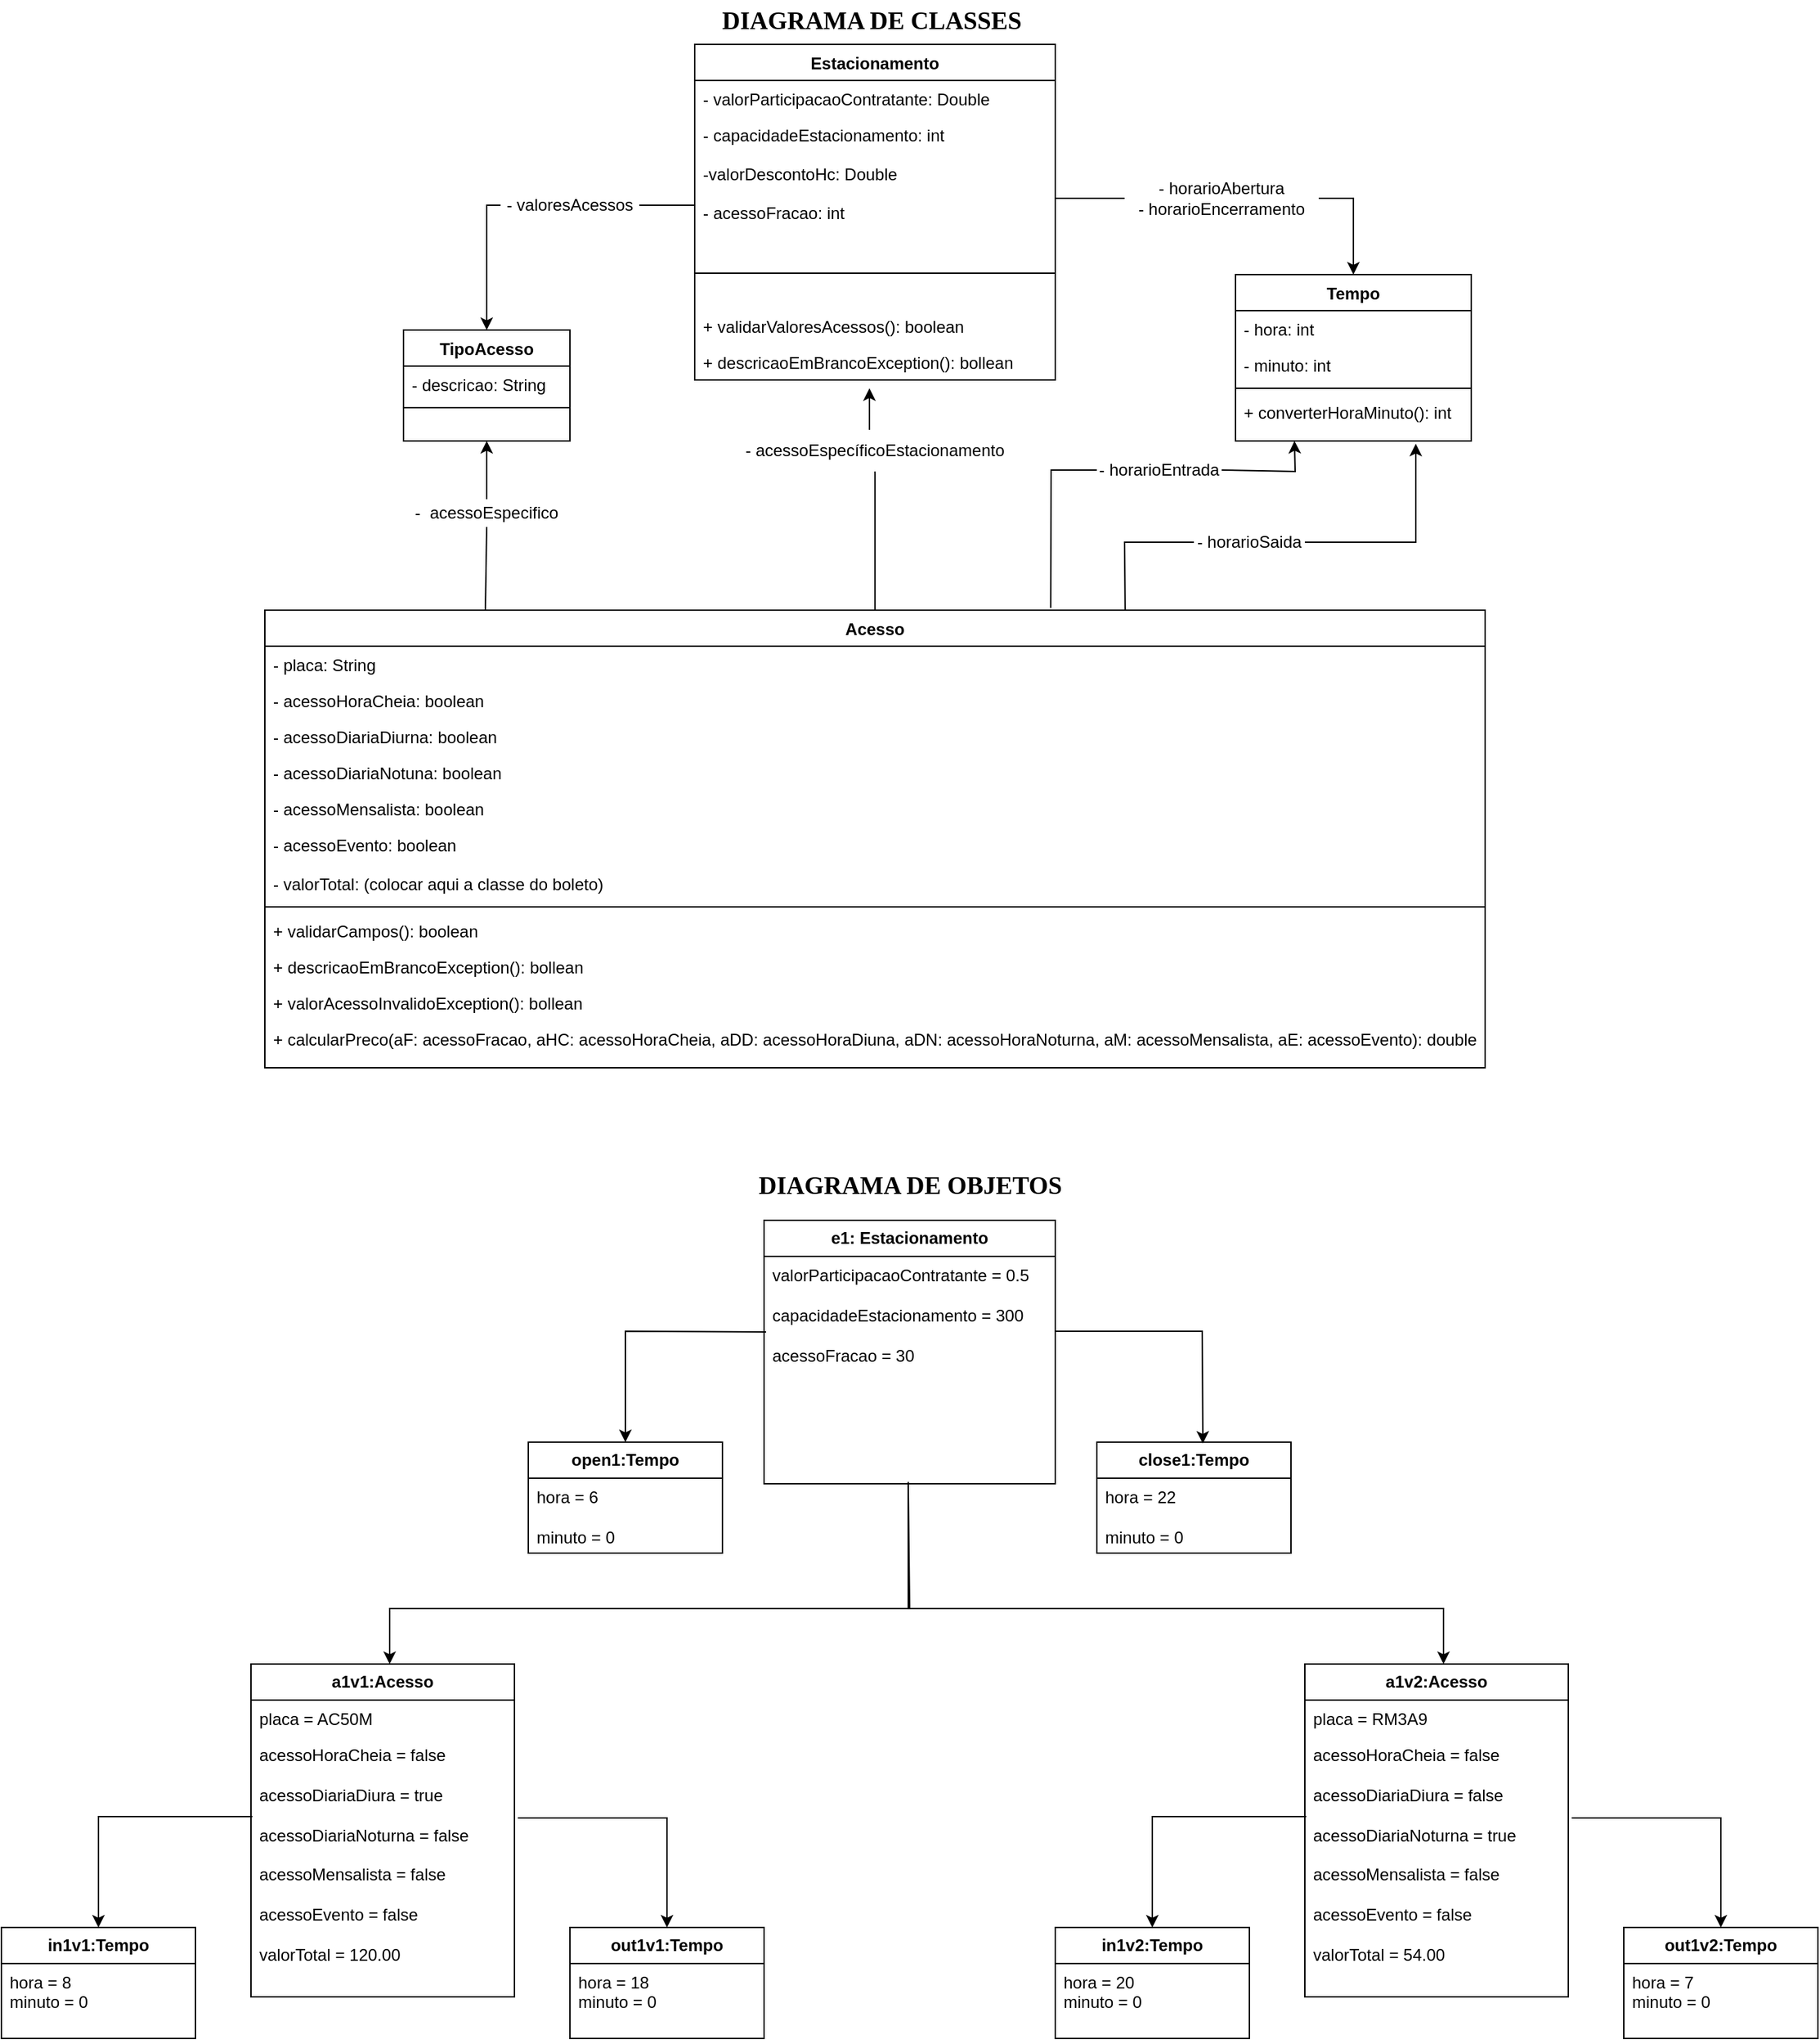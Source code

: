 <mxfile version="21.3.2" type="github">
  <diagram id="C5RBs43oDa-KdzZeNtuy" name="Page-1">
    <mxGraphModel dx="1226" dy="473" grid="1" gridSize="10" guides="1" tooltips="1" connect="1" arrows="1" fold="1" page="1" pageScale="1" pageWidth="827" pageHeight="1169" math="0" shadow="0">
      <root>
        <mxCell id="WIyWlLk6GJQsqaUBKTNV-0" />
        <mxCell id="WIyWlLk6GJQsqaUBKTNV-1" parent="WIyWlLk6GJQsqaUBKTNV-0" />
        <mxCell id="JOkifr1oODBdmEb68XJE-0" value="Estacionamento" style="swimlane;fontStyle=1;align=center;verticalAlign=top;childLayout=stackLayout;horizontal=1;startSize=26;horizontalStack=0;resizeParent=1;resizeLast=0;collapsible=1;marginBottom=0;rounded=0;shadow=0;strokeWidth=1;" parent="WIyWlLk6GJQsqaUBKTNV-1" vertex="1">
          <mxGeometry x="700" y="72" width="260" height="242" as="geometry">
            <mxRectangle x="230" y="140" width="160" height="26" as="alternateBounds" />
          </mxGeometry>
        </mxCell>
        <mxCell id="JOkifr1oODBdmEb68XJE-3" value="- valorParticipacaoContratante: Double" style="text;align=left;verticalAlign=top;spacingLeft=4;spacingRight=4;overflow=hidden;rotatable=0;points=[[0,0.5],[1,0.5]];portConstraint=eastwest;rounded=0;shadow=0;html=0;" parent="JOkifr1oODBdmEb68XJE-0" vertex="1">
          <mxGeometry y="26" width="260" height="26" as="geometry" />
        </mxCell>
        <mxCell id="JOkifr1oODBdmEb68XJE-4" value="- capacidadeEstacionamento: int&#xa;&#xa;-valorDescontoHc: Double&#xa;&#xa;- acessoFracao: int&#xa;&#xa;" style="text;align=left;verticalAlign=top;spacingLeft=4;spacingRight=4;overflow=hidden;rotatable=0;points=[[0,0.5],[1,0.5]];portConstraint=eastwest;" parent="JOkifr1oODBdmEb68XJE-0" vertex="1">
          <mxGeometry y="52" width="260" height="88" as="geometry" />
        </mxCell>
        <mxCell id="JOkifr1oODBdmEb68XJE-5" value="" style="line;html=1;strokeWidth=1;align=left;verticalAlign=middle;spacingTop=-1;spacingLeft=3;spacingRight=3;rotatable=0;labelPosition=right;points=[];portConstraint=eastwest;" parent="JOkifr1oODBdmEb68XJE-0" vertex="1">
          <mxGeometry y="140" width="260" height="50" as="geometry" />
        </mxCell>
        <mxCell id="JOkifr1oODBdmEb68XJE-6" value="+ validarValoresAcessos(): boolean" style="text;align=left;verticalAlign=top;spacingLeft=4;spacingRight=4;overflow=hidden;rotatable=0;points=[[0,0.5],[1,0.5]];portConstraint=eastwest;" parent="JOkifr1oODBdmEb68XJE-0" vertex="1">
          <mxGeometry y="190" width="260" height="26" as="geometry" />
        </mxCell>
        <mxCell id="Fjwu1mslKrQqyUhCAYK0-28" value="+ descricaoEmBrancoException(): bollean" style="text;align=left;verticalAlign=top;spacingLeft=4;spacingRight=4;overflow=hidden;rotatable=0;points=[[0,0.5],[1,0.5]];portConstraint=eastwest;" parent="JOkifr1oODBdmEb68XJE-0" vertex="1">
          <mxGeometry y="216" width="260" height="26" as="geometry" />
        </mxCell>
        <mxCell id="JOkifr1oODBdmEb68XJE-7" value="Acesso" style="swimlane;fontStyle=1;align=center;verticalAlign=top;childLayout=stackLayout;horizontal=1;startSize=26;horizontalStack=0;resizeParent=1;resizeLast=0;collapsible=1;marginBottom=0;rounded=0;shadow=0;strokeWidth=1;" parent="WIyWlLk6GJQsqaUBKTNV-1" vertex="1">
          <mxGeometry x="390" y="480" width="880" height="330" as="geometry">
            <mxRectangle x="620" y="330" width="160" height="26" as="alternateBounds" />
          </mxGeometry>
        </mxCell>
        <mxCell id="JOkifr1oODBdmEb68XJE-8" value="- placa: String" style="text;align=left;verticalAlign=top;spacingLeft=4;spacingRight=4;overflow=hidden;rotatable=0;points=[[0,0.5],[1,0.5]];portConstraint=eastwest;" parent="JOkifr1oODBdmEb68XJE-7" vertex="1">
          <mxGeometry y="26" width="880" height="26" as="geometry" />
        </mxCell>
        <mxCell id="Fjwu1mslKrQqyUhCAYK0-14" value="- acessoHoraCheia: boolean" style="text;align=left;verticalAlign=top;spacingLeft=4;spacingRight=4;overflow=hidden;rotatable=0;points=[[0,0.5],[1,0.5]];portConstraint=eastwest;" parent="JOkifr1oODBdmEb68XJE-7" vertex="1">
          <mxGeometry y="52" width="880" height="26" as="geometry" />
        </mxCell>
        <mxCell id="Fjwu1mslKrQqyUhCAYK0-16" value="- acessoDiariaDiurna: boolean" style="text;align=left;verticalAlign=top;spacingLeft=4;spacingRight=4;overflow=hidden;rotatable=0;points=[[0,0.5],[1,0.5]];portConstraint=eastwest;" parent="JOkifr1oODBdmEb68XJE-7" vertex="1">
          <mxGeometry y="78" width="880" height="26" as="geometry" />
        </mxCell>
        <mxCell id="Fjwu1mslKrQqyUhCAYK0-15" value="- acessoDiariaNotuna: boolean" style="text;align=left;verticalAlign=top;spacingLeft=4;spacingRight=4;overflow=hidden;rotatable=0;points=[[0,0.5],[1,0.5]];portConstraint=eastwest;" parent="JOkifr1oODBdmEb68XJE-7" vertex="1">
          <mxGeometry y="104" width="880" height="26" as="geometry" />
        </mxCell>
        <mxCell id="Fjwu1mslKrQqyUhCAYK0-17" value="- acessoMensalista: boolean" style="text;align=left;verticalAlign=top;spacingLeft=4;spacingRight=4;overflow=hidden;rotatable=0;points=[[0,0.5],[1,0.5]];portConstraint=eastwest;" parent="JOkifr1oODBdmEb68XJE-7" vertex="1">
          <mxGeometry y="130" width="880" height="26" as="geometry" />
        </mxCell>
        <mxCell id="Fjwu1mslKrQqyUhCAYK0-18" value="- acessoEvento: boolean&#xa;&#xa;- valorTotal: (colocar aqui a classe do boleto)" style="text;align=left;verticalAlign=top;spacingLeft=4;spacingRight=4;overflow=hidden;rotatable=0;points=[[0,0.5],[1,0.5]];portConstraint=eastwest;" parent="JOkifr1oODBdmEb68XJE-7" vertex="1">
          <mxGeometry y="156" width="880" height="54" as="geometry" />
        </mxCell>
        <mxCell id="JOkifr1oODBdmEb68XJE-11" value="" style="line;html=1;strokeWidth=1;align=left;verticalAlign=middle;spacingTop=-1;spacingLeft=3;spacingRight=3;rotatable=0;labelPosition=right;points=[];portConstraint=eastwest;" parent="JOkifr1oODBdmEb68XJE-7" vertex="1">
          <mxGeometry y="210" width="880" height="8" as="geometry" />
        </mxCell>
        <mxCell id="JOkifr1oODBdmEb68XJE-12" value="+ validarCampos(): boolean" style="text;align=left;verticalAlign=top;spacingLeft=4;spacingRight=4;overflow=hidden;rotatable=0;points=[[0,0.5],[1,0.5]];portConstraint=eastwest;" parent="JOkifr1oODBdmEb68XJE-7" vertex="1">
          <mxGeometry y="218" width="880" height="26" as="geometry" />
        </mxCell>
        <mxCell id="Fjwu1mslKrQqyUhCAYK0-26" value="+ descricaoEmBrancoException(): bollean" style="text;align=left;verticalAlign=top;spacingLeft=4;spacingRight=4;overflow=hidden;rotatable=0;points=[[0,0.5],[1,0.5]];portConstraint=eastwest;" parent="JOkifr1oODBdmEb68XJE-7" vertex="1">
          <mxGeometry y="244" width="880" height="26" as="geometry" />
        </mxCell>
        <mxCell id="Fjwu1mslKrQqyUhCAYK0-27" value="+ valorAcessoInvalidoException(): bollean" style="text;align=left;verticalAlign=top;spacingLeft=4;spacingRight=4;overflow=hidden;rotatable=0;points=[[0,0.5],[1,0.5]];portConstraint=eastwest;" parent="JOkifr1oODBdmEb68XJE-7" vertex="1">
          <mxGeometry y="270" width="880" height="26" as="geometry" />
        </mxCell>
        <mxCell id="Fjwu1mslKrQqyUhCAYK0-19" value="+ calcularPreco(aF: acessoFracao, aHC: acessoHoraCheia, aDD: acessoHoraDiuna, aDN: acessoHoraNoturna, aM: acessoMensalista, aE: acessoEvento): double" style="text;align=left;verticalAlign=top;spacingLeft=4;spacingRight=4;overflow=hidden;rotatable=0;points=[[0,0.5],[1,0.5]];portConstraint=eastwest;" parent="JOkifr1oODBdmEb68XJE-7" vertex="1">
          <mxGeometry y="296" width="880" height="26" as="geometry" />
        </mxCell>
        <mxCell id="JOkifr1oODBdmEb68XJE-42" value="Tempo" style="swimlane;fontStyle=1;align=center;verticalAlign=top;childLayout=stackLayout;horizontal=1;startSize=26;horizontalStack=0;resizeParent=1;resizeLast=0;collapsible=1;marginBottom=0;rounded=0;shadow=0;strokeWidth=1;" parent="WIyWlLk6GJQsqaUBKTNV-1" vertex="1">
          <mxGeometry x="1090" y="238" width="170" height="120" as="geometry">
            <mxRectangle x="130" y="380" width="160" height="26" as="alternateBounds" />
          </mxGeometry>
        </mxCell>
        <mxCell id="JOkifr1oODBdmEb68XJE-43" value="- hora: int" style="text;align=left;verticalAlign=top;spacingLeft=4;spacingRight=4;overflow=hidden;rotatable=0;points=[[0,0.5],[1,0.5]];portConstraint=eastwest;" parent="JOkifr1oODBdmEb68XJE-42" vertex="1">
          <mxGeometry y="26" width="170" height="26" as="geometry" />
        </mxCell>
        <mxCell id="JOkifr1oODBdmEb68XJE-44" value="- minuto: int" style="text;align=left;verticalAlign=top;spacingLeft=4;spacingRight=4;overflow=hidden;rotatable=0;points=[[0,0.5],[1,0.5]];portConstraint=eastwest;rounded=0;shadow=0;html=0;" parent="JOkifr1oODBdmEb68XJE-42" vertex="1">
          <mxGeometry y="52" width="170" height="26" as="geometry" />
        </mxCell>
        <mxCell id="JOkifr1oODBdmEb68XJE-45" value="" style="line;html=1;strokeWidth=1;align=left;verticalAlign=middle;spacingTop=-1;spacingLeft=3;spacingRight=3;rotatable=0;labelPosition=right;points=[];portConstraint=eastwest;" parent="JOkifr1oODBdmEb68XJE-42" vertex="1">
          <mxGeometry y="78" width="170" height="8" as="geometry" />
        </mxCell>
        <mxCell id="JOkifr1oODBdmEb68XJE-46" value="+ converterHoraMinuto(): int" style="text;align=left;verticalAlign=top;spacingLeft=4;spacingRight=4;overflow=hidden;rotatable=0;points=[[0,0.5],[1,0.5]];portConstraint=eastwest;" parent="JOkifr1oODBdmEb68XJE-42" vertex="1">
          <mxGeometry y="86" width="170" height="26" as="geometry" />
        </mxCell>
        <mxCell id="JOkifr1oODBdmEb68XJE-47" value="" style="endArrow=none;html=1;rounded=0;exitX=0;exitY=0.5;exitDx=0;exitDy=0;" parent="WIyWlLk6GJQsqaUBKTNV-1" source="JOkifr1oODBdmEb68XJE-49" edge="1">
          <mxGeometry width="50" height="50" relative="1" as="geometry">
            <mxPoint x="910" y="328" as="sourcePoint" />
            <mxPoint x="960" y="183" as="targetPoint" />
            <Array as="points" />
          </mxGeometry>
        </mxCell>
        <mxCell id="JOkifr1oODBdmEb68XJE-49" value="- horarioAbertura&lt;br&gt;- horarioEncerramento" style="text;html=1;strokeColor=none;fillColor=none;align=center;verticalAlign=middle;whiteSpace=wrap;rounded=0;" parent="WIyWlLk6GJQsqaUBKTNV-1" vertex="1">
          <mxGeometry x="1010" y="173" width="140" height="20" as="geometry" />
        </mxCell>
        <mxCell id="JOkifr1oODBdmEb68XJE-50" value="- valoresAcessos" style="text;html=1;strokeColor=none;fillColor=none;align=center;verticalAlign=middle;whiteSpace=wrap;rounded=0;" parent="WIyWlLk6GJQsqaUBKTNV-1" vertex="1">
          <mxGeometry x="560" y="173" width="100" height="30" as="geometry" />
        </mxCell>
        <mxCell id="JOkifr1oODBdmEb68XJE-51" value="" style="endArrow=none;html=1;rounded=0;exitX=1;exitY=0.5;exitDx=0;exitDy=0;" parent="WIyWlLk6GJQsqaUBKTNV-1" source="JOkifr1oODBdmEb68XJE-50" edge="1">
          <mxGeometry width="50" height="50" relative="1" as="geometry">
            <mxPoint x="680" y="188" as="sourcePoint" />
            <mxPoint x="700" y="188" as="targetPoint" />
          </mxGeometry>
        </mxCell>
        <mxCell id="JOkifr1oODBdmEb68XJE-52" value="- acessoEspecíficoEstacionamento" style="text;html=1;strokeColor=none;fillColor=none;align=center;verticalAlign=middle;whiteSpace=wrap;rounded=0;" parent="WIyWlLk6GJQsqaUBKTNV-1" vertex="1">
          <mxGeometry x="730" y="350" width="200" height="30" as="geometry" />
        </mxCell>
        <mxCell id="JOkifr1oODBdmEb68XJE-60" value="-&amp;nbsp; acessoEspecifico" style="text;html=1;strokeColor=none;fillColor=none;align=center;verticalAlign=middle;whiteSpace=wrap;rounded=0;" parent="WIyWlLk6GJQsqaUBKTNV-1" vertex="1">
          <mxGeometry x="495" y="400" width="110" height="20" as="geometry" />
        </mxCell>
        <mxCell id="JOkifr1oODBdmEb68XJE-61" value="" style="endArrow=none;html=1;rounded=0;entryX=0.5;entryY=0;entryDx=0;entryDy=0;exitX=0.5;exitY=1;exitDx=0;exitDy=0;" parent="WIyWlLk6GJQsqaUBKTNV-1" source="JOkifr1oODBdmEb68XJE-52" target="JOkifr1oODBdmEb68XJE-7" edge="1">
          <mxGeometry width="50" height="50" relative="1" as="geometry">
            <mxPoint x="780" y="368" as="sourcePoint" />
            <mxPoint x="764.66" y="398" as="targetPoint" />
            <Array as="points" />
          </mxGeometry>
        </mxCell>
        <mxCell id="JOkifr1oODBdmEb68XJE-62" value="" style="endArrow=classic;html=1;rounded=0;exitX=0.5;exitY=0;exitDx=0;exitDy=0;" parent="WIyWlLk6GJQsqaUBKTNV-1" edge="1">
          <mxGeometry width="50" height="50" relative="1" as="geometry">
            <mxPoint x="826" y="322" as="sourcePoint" />
            <mxPoint x="826" y="320" as="targetPoint" />
            <Array as="points">
              <mxPoint x="826" y="350" />
            </Array>
          </mxGeometry>
        </mxCell>
        <mxCell id="JOkifr1oODBdmEb68XJE-71" value="" style="endArrow=none;html=1;rounded=0;entryX=0.5;entryY=1;entryDx=0;entryDy=0;" parent="WIyWlLk6GJQsqaUBKTNV-1" target="JOkifr1oODBdmEb68XJE-60" edge="1">
          <mxGeometry width="50" height="50" relative="1" as="geometry">
            <mxPoint x="549" y="480" as="sourcePoint" />
            <mxPoint x="550" y="310" as="targetPoint" />
            <Array as="points" />
          </mxGeometry>
        </mxCell>
        <mxCell id="JOkifr1oODBdmEb68XJE-72" value="" style="endArrow=classic;html=1;rounded=0;entryX=0.5;entryY=1;entryDx=0;entryDy=0;exitX=0.5;exitY=0;exitDx=0;exitDy=0;" parent="WIyWlLk6GJQsqaUBKTNV-1" source="JOkifr1oODBdmEb68XJE-60" target="JOkifr1oODBdmEb68XJE-73" edge="1">
          <mxGeometry width="50" height="50" relative="1" as="geometry">
            <mxPoint x="480" y="518" as="sourcePoint" />
            <mxPoint x="470" y="428" as="targetPoint" />
          </mxGeometry>
        </mxCell>
        <mxCell id="JOkifr1oODBdmEb68XJE-73" value="TipoAcesso" style="swimlane;fontStyle=1;align=center;verticalAlign=top;childLayout=stackLayout;horizontal=1;startSize=26;horizontalStack=0;resizeParent=1;resizeLast=0;collapsible=1;marginBottom=0;rounded=0;shadow=0;strokeWidth=1;" parent="WIyWlLk6GJQsqaUBKTNV-1" vertex="1">
          <mxGeometry x="490" y="278" width="120" height="80" as="geometry">
            <mxRectangle x="550" y="140" width="160" height="26" as="alternateBounds" />
          </mxGeometry>
        </mxCell>
        <mxCell id="JOkifr1oODBdmEb68XJE-74" value="- descricao: String" style="text;align=left;verticalAlign=top;spacingLeft=4;spacingRight=4;overflow=hidden;rotatable=0;points=[[0,0.5],[1,0.5]];portConstraint=eastwest;" parent="JOkifr1oODBdmEb68XJE-73" vertex="1">
          <mxGeometry y="26" width="120" height="26" as="geometry" />
        </mxCell>
        <mxCell id="JOkifr1oODBdmEb68XJE-75" value="" style="line;html=1;strokeWidth=1;align=left;verticalAlign=middle;spacingTop=-1;spacingLeft=3;spacingRight=3;rotatable=0;labelPosition=right;points=[];portConstraint=eastwest;" parent="JOkifr1oODBdmEb68XJE-73" vertex="1">
          <mxGeometry y="52" width="120" height="8" as="geometry" />
        </mxCell>
        <mxCell id="JOkifr1oODBdmEb68XJE-76" style="edgeStyle=orthogonalEdgeStyle;rounded=0;orthogonalLoop=1;jettySize=auto;html=1;exitX=1;exitY=0.5;exitDx=0;exitDy=0;" parent="JOkifr1oODBdmEb68XJE-73" source="JOkifr1oODBdmEb68XJE-74" target="JOkifr1oODBdmEb68XJE-74" edge="1">
          <mxGeometry relative="1" as="geometry" />
        </mxCell>
        <mxCell id="Fjwu1mslKrQqyUhCAYK0-1" value="" style="endArrow=classic;html=1;rounded=0;exitX=1;exitY=0.5;exitDx=0;exitDy=0;entryX=0.25;entryY=1;entryDx=0;entryDy=0;" parent="WIyWlLk6GJQsqaUBKTNV-1" source="Fjwu1mslKrQqyUhCAYK0-3" target="JOkifr1oODBdmEb68XJE-42" edge="1">
          <mxGeometry width="50" height="50" relative="1" as="geometry">
            <mxPoint x="950" y="518" as="sourcePoint" />
            <mxPoint x="1000" y="468" as="targetPoint" />
            <Array as="points">
              <mxPoint x="1133" y="380" />
            </Array>
          </mxGeometry>
        </mxCell>
        <mxCell id="Fjwu1mslKrQqyUhCAYK0-2" value="" style="endArrow=classic;html=1;rounded=0;exitX=1;exitY=0.5;exitDx=0;exitDy=0;" parent="WIyWlLk6GJQsqaUBKTNV-1" source="Fjwu1mslKrQqyUhCAYK0-6" edge="1">
          <mxGeometry width="50" height="50" relative="1" as="geometry">
            <mxPoint x="910" y="507" as="sourcePoint" />
            <mxPoint x="1220" y="360" as="targetPoint" />
            <Array as="points">
              <mxPoint x="1220" y="431" />
              <mxPoint x="1220" y="370" />
            </Array>
          </mxGeometry>
        </mxCell>
        <mxCell id="Fjwu1mslKrQqyUhCAYK0-3" value="&lt;div&gt;- horarioEntrada&lt;/div&gt;" style="text;html=1;strokeColor=none;fillColor=none;align=center;verticalAlign=middle;whiteSpace=wrap;rounded=0;" parent="WIyWlLk6GJQsqaUBKTNV-1" vertex="1">
          <mxGeometry x="990" y="364" width="90" height="30" as="geometry" />
        </mxCell>
        <mxCell id="Fjwu1mslKrQqyUhCAYK0-6" value="- horarioSaida" style="text;html=1;strokeColor=none;fillColor=none;align=center;verticalAlign=middle;whiteSpace=wrap;rounded=0;" parent="WIyWlLk6GJQsqaUBKTNV-1" vertex="1">
          <mxGeometry x="1060" y="416" width="80" height="30" as="geometry" />
        </mxCell>
        <mxCell id="Fjwu1mslKrQqyUhCAYK0-11" value="" style="endArrow=classic;html=1;rounded=0;entryX=0.5;entryY=0;entryDx=0;entryDy=0;exitX=1;exitY=0.5;exitDx=0;exitDy=0;" parent="WIyWlLk6GJQsqaUBKTNV-1" source="JOkifr1oODBdmEb68XJE-49" target="JOkifr1oODBdmEb68XJE-42" edge="1">
          <mxGeometry width="50" height="50" relative="1" as="geometry">
            <mxPoint x="870" y="398" as="sourcePoint" />
            <mxPoint x="920" y="348" as="targetPoint" />
            <Array as="points">
              <mxPoint x="1175" y="183" />
            </Array>
          </mxGeometry>
        </mxCell>
        <mxCell id="Fjwu1mslKrQqyUhCAYK0-12" value="" style="endArrow=classic;html=1;rounded=0;entryX=0.5;entryY=0;entryDx=0;entryDy=0;exitX=0;exitY=0.5;exitDx=0;exitDy=0;" parent="WIyWlLk6GJQsqaUBKTNV-1" source="JOkifr1oODBdmEb68XJE-50" target="JOkifr1oODBdmEb68XJE-73" edge="1">
          <mxGeometry width="50" height="50" relative="1" as="geometry">
            <mxPoint x="860" y="358" as="sourcePoint" />
            <mxPoint x="570" y="258" as="targetPoint" />
            <Array as="points">
              <mxPoint x="550" y="188" />
            </Array>
          </mxGeometry>
        </mxCell>
        <mxCell id="Fjwu1mslKrQqyUhCAYK0-24" value="" style="endArrow=none;html=1;rounded=0;entryX=0;entryY=0.5;entryDx=0;entryDy=0;exitX=0.644;exitY=-0.005;exitDx=0;exitDy=0;exitPerimeter=0;" parent="WIyWlLk6GJQsqaUBKTNV-1" source="JOkifr1oODBdmEb68XJE-7" target="Fjwu1mslKrQqyUhCAYK0-3" edge="1">
          <mxGeometry width="50" height="50" relative="1" as="geometry">
            <mxPoint x="950" y="400" as="sourcePoint" />
            <mxPoint x="1000" y="350" as="targetPoint" />
            <Array as="points">
              <mxPoint x="957" y="379" />
            </Array>
          </mxGeometry>
        </mxCell>
        <mxCell id="TYavUjJfIlVdrUG1dmR8-0" value="&lt;b&gt;&lt;font face=&quot;Times New Roman&quot; style=&quot;font-size: 18px;&quot;&gt;DIAGRAMA DE CLASSES&amp;nbsp;&lt;/font&gt;&lt;/b&gt;" style="text;strokeColor=none;align=center;fillColor=none;html=1;verticalAlign=middle;whiteSpace=wrap;rounded=0;" parent="WIyWlLk6GJQsqaUBKTNV-1" vertex="1">
          <mxGeometry x="670" y="40" width="320" height="30" as="geometry" />
        </mxCell>
        <mxCell id="Fjwu1mslKrQqyUhCAYK0-25" value="" style="endArrow=none;html=1;rounded=0;entryX=0;entryY=0.5;entryDx=0;entryDy=0;exitX=0.705;exitY=0;exitDx=0;exitDy=0;exitPerimeter=0;" parent="WIyWlLk6GJQsqaUBKTNV-1" source="JOkifr1oODBdmEb68XJE-7" target="Fjwu1mslKrQqyUhCAYK0-6" edge="1">
          <mxGeometry width="50" height="50" relative="1" as="geometry">
            <mxPoint x="1030" y="460" as="sourcePoint" />
            <mxPoint x="1043" y="430" as="targetPoint" />
            <Array as="points">
              <mxPoint x="1010" y="431" />
            </Array>
          </mxGeometry>
        </mxCell>
        <mxCell id="TYavUjJfIlVdrUG1dmR8-3" value="&lt;font face=&quot;Times New Roman&quot; style=&quot;font-size: 18px;&quot;&gt;&lt;b&gt;DIAGRAMA DE OBJETOS&lt;/b&gt;&lt;/font&gt;" style="text;strokeColor=none;align=center;fillColor=none;html=1;verticalAlign=middle;whiteSpace=wrap;rounded=0;" parent="WIyWlLk6GJQsqaUBKTNV-1" vertex="1">
          <mxGeometry x="737.5" y="880" width="235" height="30" as="geometry" />
        </mxCell>
        <mxCell id="-OgCu0V1GGCa8CGJmkHm-1" value="&lt;b&gt;e1: Estacionamento&lt;/b&gt;" style="swimlane;fontStyle=0;childLayout=stackLayout;horizontal=1;startSize=26;fillColor=none;horizontalStack=0;resizeParent=1;resizeParentMax=0;resizeLast=0;collapsible=1;marginBottom=0;whiteSpace=wrap;html=1;" parent="WIyWlLk6GJQsqaUBKTNV-1" vertex="1">
          <mxGeometry x="750" y="920" width="210" height="190" as="geometry" />
        </mxCell>
        <mxCell id="-OgCu0V1GGCa8CGJmkHm-2" value="valorParticipacaoContratante&lt;span style=&quot;white-space: pre;&quot;&gt; &lt;/span&gt;= 0.5&lt;br&gt;&lt;br&gt;capacidadeEstacionamento = 300&lt;br&gt;&lt;br&gt;acessoFracao = 30" style="text;strokeColor=none;fillColor=none;align=left;verticalAlign=top;spacingLeft=4;spacingRight=4;overflow=hidden;rotatable=0;points=[[0,0.5],[1,0.5]];portConstraint=eastwest;whiteSpace=wrap;html=1;" parent="-OgCu0V1GGCa8CGJmkHm-1" vertex="1">
          <mxGeometry y="26" width="210" height="164" as="geometry" />
        </mxCell>
        <mxCell id="-OgCu0V1GGCa8CGJmkHm-13" value="&lt;b&gt;close1:Tempo&lt;/b&gt;" style="swimlane;fontStyle=0;childLayout=stackLayout;horizontal=1;startSize=26;fillColor=none;horizontalStack=0;resizeParent=1;resizeParentMax=0;resizeLast=0;collapsible=1;marginBottom=0;whiteSpace=wrap;html=1;" parent="WIyWlLk6GJQsqaUBKTNV-1" vertex="1">
          <mxGeometry x="990" y="1080" width="140" height="80" as="geometry" />
        </mxCell>
        <mxCell id="-OgCu0V1GGCa8CGJmkHm-15" value="hora = 22&lt;br&gt;&lt;br&gt;minuto = 0" style="text;strokeColor=none;fillColor=none;align=left;verticalAlign=top;spacingLeft=4;spacingRight=4;overflow=hidden;rotatable=0;points=[[0,0.5],[1,0.5]];portConstraint=eastwest;whiteSpace=wrap;html=1;" parent="-OgCu0V1GGCa8CGJmkHm-13" vertex="1">
          <mxGeometry y="26" width="140" height="54" as="geometry" />
        </mxCell>
        <mxCell id="-OgCu0V1GGCa8CGJmkHm-18" value="&lt;b&gt;open1:Tempo&lt;/b&gt;" style="swimlane;fontStyle=0;childLayout=stackLayout;horizontal=1;startSize=26;fillColor=none;horizontalStack=0;resizeParent=1;resizeParentMax=0;resizeLast=0;collapsible=1;marginBottom=0;whiteSpace=wrap;html=1;" parent="WIyWlLk6GJQsqaUBKTNV-1" vertex="1">
          <mxGeometry x="580" y="1080" width="140" height="80" as="geometry" />
        </mxCell>
        <mxCell id="-OgCu0V1GGCa8CGJmkHm-19" value="hora = 6&lt;br&gt;&lt;br&gt;minuto = 0" style="text;strokeColor=none;fillColor=none;align=left;verticalAlign=top;spacingLeft=4;spacingRight=4;overflow=hidden;rotatable=0;points=[[0,0.5],[1,0.5]];portConstraint=eastwest;whiteSpace=wrap;html=1;" parent="-OgCu0V1GGCa8CGJmkHm-18" vertex="1">
          <mxGeometry y="26" width="140" height="54" as="geometry" />
        </mxCell>
        <mxCell id="-OgCu0V1GGCa8CGJmkHm-20" value="&lt;b&gt;a1v1:Acesso&lt;/b&gt;" style="swimlane;fontStyle=0;childLayout=stackLayout;horizontal=1;startSize=26;fillColor=none;horizontalStack=0;resizeParent=1;resizeParentMax=0;resizeLast=0;collapsible=1;marginBottom=0;whiteSpace=wrap;html=1;" parent="WIyWlLk6GJQsqaUBKTNV-1" vertex="1">
          <mxGeometry x="380" y="1240" width="190" height="240" as="geometry" />
        </mxCell>
        <mxCell id="-OgCu0V1GGCa8CGJmkHm-21" value="placa = AC50M" style="text;strokeColor=none;fillColor=none;align=left;verticalAlign=top;spacingLeft=4;spacingRight=4;overflow=hidden;rotatable=0;points=[[0,0.5],[1,0.5]];portConstraint=eastwest;whiteSpace=wrap;html=1;" parent="-OgCu0V1GGCa8CGJmkHm-20" vertex="1">
          <mxGeometry y="26" width="190" height="26" as="geometry" />
        </mxCell>
        <mxCell id="-OgCu0V1GGCa8CGJmkHm-23" value="acessoHoraCheia = false&lt;br&gt;&lt;br&gt;acessoDiariaDiura = true&lt;br&gt;&lt;br&gt;acessoDiariaNoturna = false&lt;br&gt;&lt;br&gt;acessoMensalista = false&lt;br&gt;&lt;br&gt;acessoEvento = false&lt;br&gt;&lt;br&gt;valorTotal =&amp;nbsp;120.00&lt;br&gt;" style="text;strokeColor=none;fillColor=none;align=left;verticalAlign=top;spacingLeft=4;spacingRight=4;overflow=hidden;rotatable=0;points=[[0,0.5],[1,0.5]];portConstraint=eastwest;whiteSpace=wrap;html=1;" parent="-OgCu0V1GGCa8CGJmkHm-20" vertex="1">
          <mxGeometry y="52" width="190" height="188" as="geometry" />
        </mxCell>
        <mxCell id="-OgCu0V1GGCa8CGJmkHm-25" value="&lt;b&gt;in1v1:Tempo&lt;/b&gt;" style="swimlane;fontStyle=0;childLayout=stackLayout;horizontal=1;startSize=26;fillColor=none;horizontalStack=0;resizeParent=1;resizeParentMax=0;resizeLast=0;collapsible=1;marginBottom=0;whiteSpace=wrap;html=1;" parent="WIyWlLk6GJQsqaUBKTNV-1" vertex="1">
          <mxGeometry x="200" y="1430" width="140" height="80" as="geometry" />
        </mxCell>
        <mxCell id="-OgCu0V1GGCa8CGJmkHm-26" value="hora = 8&lt;br&gt;minuto = 0" style="text;strokeColor=none;fillColor=none;align=left;verticalAlign=top;spacingLeft=4;spacingRight=4;overflow=hidden;rotatable=0;points=[[0,0.5],[1,0.5]];portConstraint=eastwest;whiteSpace=wrap;html=1;" parent="-OgCu0V1GGCa8CGJmkHm-25" vertex="1">
          <mxGeometry y="26" width="140" height="54" as="geometry" />
        </mxCell>
        <mxCell id="-OgCu0V1GGCa8CGJmkHm-27" value="&lt;b&gt;out1v1:Tempo&lt;/b&gt;" style="swimlane;fontStyle=0;childLayout=stackLayout;horizontal=1;startSize=26;fillColor=none;horizontalStack=0;resizeParent=1;resizeParentMax=0;resizeLast=0;collapsible=1;marginBottom=0;whiteSpace=wrap;html=1;" parent="WIyWlLk6GJQsqaUBKTNV-1" vertex="1">
          <mxGeometry x="610" y="1430" width="140" height="80" as="geometry" />
        </mxCell>
        <mxCell id="-OgCu0V1GGCa8CGJmkHm-28" value="hora = 18&lt;br&gt;minuto = 0" style="text;strokeColor=none;fillColor=none;align=left;verticalAlign=top;spacingLeft=4;spacingRight=4;overflow=hidden;rotatable=0;points=[[0,0.5],[1,0.5]];portConstraint=eastwest;whiteSpace=wrap;html=1;" parent="-OgCu0V1GGCa8CGJmkHm-27" vertex="1">
          <mxGeometry y="26" width="140" height="54" as="geometry" />
        </mxCell>
        <mxCell id="-OgCu0V1GGCa8CGJmkHm-40" value="" style="edgeStyle=none;orthogonalLoop=1;jettySize=auto;html=1;rounded=0;exitX=0.007;exitY=0.332;exitDx=0;exitDy=0;entryX=0.5;entryY=0;entryDx=0;entryDy=0;exitPerimeter=0;" parent="WIyWlLk6GJQsqaUBKTNV-1" source="-OgCu0V1GGCa8CGJmkHm-2" target="-OgCu0V1GGCa8CGJmkHm-18" edge="1">
          <mxGeometry width="80" relative="1" as="geometry">
            <mxPoint x="590" y="980" as="sourcePoint" />
            <mxPoint x="640" y="998" as="targetPoint" />
            <Array as="points">
              <mxPoint x="650" y="1000" />
            </Array>
          </mxGeometry>
        </mxCell>
        <mxCell id="-OgCu0V1GGCa8CGJmkHm-42" value="" style="edgeStyle=none;orthogonalLoop=1;jettySize=auto;html=1;rounded=0;entryX=0.546;entryY=0.013;entryDx=0;entryDy=0;entryPerimeter=0;" parent="WIyWlLk6GJQsqaUBKTNV-1" target="-OgCu0V1GGCa8CGJmkHm-13" edge="1">
          <mxGeometry width="80" relative="1" as="geometry">
            <mxPoint x="960" y="1000" as="sourcePoint" />
            <mxPoint x="1040" y="1000" as="targetPoint" />
            <Array as="points">
              <mxPoint x="1066" y="1000" />
            </Array>
          </mxGeometry>
        </mxCell>
        <mxCell id="-OgCu0V1GGCa8CGJmkHm-44" value="" style="edgeStyle=none;orthogonalLoop=1;jettySize=auto;html=1;rounded=0;exitX=0.007;exitY=0.332;exitDx=0;exitDy=0;entryX=0.5;entryY=0;entryDx=0;entryDy=0;exitPerimeter=0;" parent="WIyWlLk6GJQsqaUBKTNV-1" target="-OgCu0V1GGCa8CGJmkHm-25" edge="1">
          <mxGeometry width="80" relative="1" as="geometry">
            <mxPoint x="381" y="1350" as="sourcePoint" />
            <mxPoint x="280" y="1430" as="targetPoint" />
            <Array as="points">
              <mxPoint x="270" y="1350" />
            </Array>
          </mxGeometry>
        </mxCell>
        <mxCell id="-OgCu0V1GGCa8CGJmkHm-45" value="" style="edgeStyle=none;orthogonalLoop=1;jettySize=auto;html=1;rounded=0;exitX=1.013;exitY=0.314;exitDx=0;exitDy=0;entryX=0.5;entryY=0;entryDx=0;entryDy=0;exitPerimeter=0;" parent="WIyWlLk6GJQsqaUBKTNV-1" source="-OgCu0V1GGCa8CGJmkHm-23" target="-OgCu0V1GGCa8CGJmkHm-27" edge="1">
          <mxGeometry width="80" relative="1" as="geometry">
            <mxPoint x="861" y="1340" as="sourcePoint" />
            <mxPoint x="700" y="1450" as="targetPoint" />
            <Array as="points">
              <mxPoint x="680" y="1351" />
            </Array>
          </mxGeometry>
        </mxCell>
        <mxCell id="-OgCu0V1GGCa8CGJmkHm-46" value="" style="edgeStyle=none;orthogonalLoop=1;jettySize=auto;html=1;rounded=0;exitX=0.495;exitY=0.999;exitDx=0;exitDy=0;exitPerimeter=0;" parent="WIyWlLk6GJQsqaUBKTNV-1" source="-OgCu0V1GGCa8CGJmkHm-2" edge="1">
          <mxGeometry width="80" relative="1" as="geometry">
            <mxPoint x="840" y="1100" as="sourcePoint" />
            <mxPoint x="480" y="1240" as="targetPoint" />
            <Array as="points">
              <mxPoint x="854" y="1200" />
              <mxPoint x="480" y="1200" />
            </Array>
          </mxGeometry>
        </mxCell>
        <mxCell id="-OgCu0V1GGCa8CGJmkHm-47" value="&lt;b&gt;a1v2:Acesso&lt;/b&gt;" style="swimlane;fontStyle=0;childLayout=stackLayout;horizontal=1;startSize=26;fillColor=none;horizontalStack=0;resizeParent=1;resizeParentMax=0;resizeLast=0;collapsible=1;marginBottom=0;whiteSpace=wrap;html=1;" parent="WIyWlLk6GJQsqaUBKTNV-1" vertex="1">
          <mxGeometry x="1140" y="1240" width="190" height="240" as="geometry" />
        </mxCell>
        <mxCell id="-OgCu0V1GGCa8CGJmkHm-48" value="placa =&amp;nbsp;RM3A9" style="text;strokeColor=none;fillColor=none;align=left;verticalAlign=top;spacingLeft=4;spacingRight=4;overflow=hidden;rotatable=0;points=[[0,0.5],[1,0.5]];portConstraint=eastwest;whiteSpace=wrap;html=1;" parent="-OgCu0V1GGCa8CGJmkHm-47" vertex="1">
          <mxGeometry y="26" width="190" height="26" as="geometry" />
        </mxCell>
        <mxCell id="-OgCu0V1GGCa8CGJmkHm-49" value="acessoHoraCheia = false&lt;br&gt;&lt;br&gt;acessoDiariaDiura = false&lt;br&gt;&lt;br&gt;acessoDiariaNoturna = true&lt;br&gt;&lt;br&gt;acessoMensalista = false&lt;br&gt;&lt;br&gt;acessoEvento = false&lt;br&gt;&lt;br&gt;valorTotal =&amp;nbsp;54.00" style="text;strokeColor=none;fillColor=none;align=left;verticalAlign=top;spacingLeft=4;spacingRight=4;overflow=hidden;rotatable=0;points=[[0,0.5],[1,0.5]];portConstraint=eastwest;whiteSpace=wrap;html=1;" parent="-OgCu0V1GGCa8CGJmkHm-47" vertex="1">
          <mxGeometry y="52" width="190" height="188" as="geometry" />
        </mxCell>
        <mxCell id="-OgCu0V1GGCa8CGJmkHm-50" value="&lt;b&gt;in1v2:Tempo&lt;/b&gt;" style="swimlane;fontStyle=0;childLayout=stackLayout;horizontal=1;startSize=26;fillColor=none;horizontalStack=0;resizeParent=1;resizeParentMax=0;resizeLast=0;collapsible=1;marginBottom=0;whiteSpace=wrap;html=1;" parent="WIyWlLk6GJQsqaUBKTNV-1" vertex="1">
          <mxGeometry x="960" y="1430" width="140" height="80" as="geometry" />
        </mxCell>
        <mxCell id="-OgCu0V1GGCa8CGJmkHm-51" value="hora = 20&lt;br&gt;minuto = 0" style="text;strokeColor=none;fillColor=none;align=left;verticalAlign=top;spacingLeft=4;spacingRight=4;overflow=hidden;rotatable=0;points=[[0,0.5],[1,0.5]];portConstraint=eastwest;whiteSpace=wrap;html=1;" parent="-OgCu0V1GGCa8CGJmkHm-50" vertex="1">
          <mxGeometry y="26" width="140" height="54" as="geometry" />
        </mxCell>
        <mxCell id="-OgCu0V1GGCa8CGJmkHm-52" value="&lt;b&gt;out1v2:Tempo&lt;/b&gt;" style="swimlane;fontStyle=0;childLayout=stackLayout;horizontal=1;startSize=26;fillColor=none;horizontalStack=0;resizeParent=1;resizeParentMax=0;resizeLast=0;collapsible=1;marginBottom=0;whiteSpace=wrap;html=1;" parent="WIyWlLk6GJQsqaUBKTNV-1" vertex="1">
          <mxGeometry x="1370" y="1430" width="140" height="80" as="geometry" />
        </mxCell>
        <mxCell id="-OgCu0V1GGCa8CGJmkHm-53" value="hora = 7&lt;br&gt;minuto = 0" style="text;strokeColor=none;fillColor=none;align=left;verticalAlign=top;spacingLeft=4;spacingRight=4;overflow=hidden;rotatable=0;points=[[0,0.5],[1,0.5]];portConstraint=eastwest;whiteSpace=wrap;html=1;" parent="-OgCu0V1GGCa8CGJmkHm-52" vertex="1">
          <mxGeometry y="26" width="140" height="54" as="geometry" />
        </mxCell>
        <mxCell id="-OgCu0V1GGCa8CGJmkHm-54" value="" style="edgeStyle=none;orthogonalLoop=1;jettySize=auto;html=1;rounded=0;exitX=0.007;exitY=0.332;exitDx=0;exitDy=0;entryX=0.5;entryY=0;entryDx=0;entryDy=0;exitPerimeter=0;" parent="WIyWlLk6GJQsqaUBKTNV-1" target="-OgCu0V1GGCa8CGJmkHm-50" edge="1">
          <mxGeometry width="80" relative="1" as="geometry">
            <mxPoint x="1141" y="1350" as="sourcePoint" />
            <mxPoint x="1040" y="1430" as="targetPoint" />
            <Array as="points">
              <mxPoint x="1030" y="1350" />
            </Array>
          </mxGeometry>
        </mxCell>
        <mxCell id="-OgCu0V1GGCa8CGJmkHm-55" value="" style="edgeStyle=none;orthogonalLoop=1;jettySize=auto;html=1;rounded=0;exitX=1.013;exitY=0.314;exitDx=0;exitDy=0;entryX=0.5;entryY=0;entryDx=0;entryDy=0;exitPerimeter=0;" parent="WIyWlLk6GJQsqaUBKTNV-1" source="-OgCu0V1GGCa8CGJmkHm-49" target="-OgCu0V1GGCa8CGJmkHm-52" edge="1">
          <mxGeometry width="80" relative="1" as="geometry">
            <mxPoint x="1621" y="1340" as="sourcePoint" />
            <mxPoint x="1460" y="1450" as="targetPoint" />
            <Array as="points">
              <mxPoint x="1440" y="1351" />
            </Array>
          </mxGeometry>
        </mxCell>
        <mxCell id="-OgCu0V1GGCa8CGJmkHm-56" value="" style="edgeStyle=none;orthogonalLoop=1;jettySize=auto;html=1;rounded=0;exitX=0.495;exitY=0.992;exitDx=0;exitDy=0;exitPerimeter=0;" parent="WIyWlLk6GJQsqaUBKTNV-1" source="-OgCu0V1GGCa8CGJmkHm-2" edge="1">
          <mxGeometry width="80" relative="1" as="geometry">
            <mxPoint x="1330" y="1120" as="sourcePoint" />
            <mxPoint x="1240" y="1240" as="targetPoint" />
            <Array as="points">
              <mxPoint x="855" y="1200" />
              <mxPoint x="1240" y="1200" />
            </Array>
          </mxGeometry>
        </mxCell>
      </root>
    </mxGraphModel>
  </diagram>
</mxfile>
